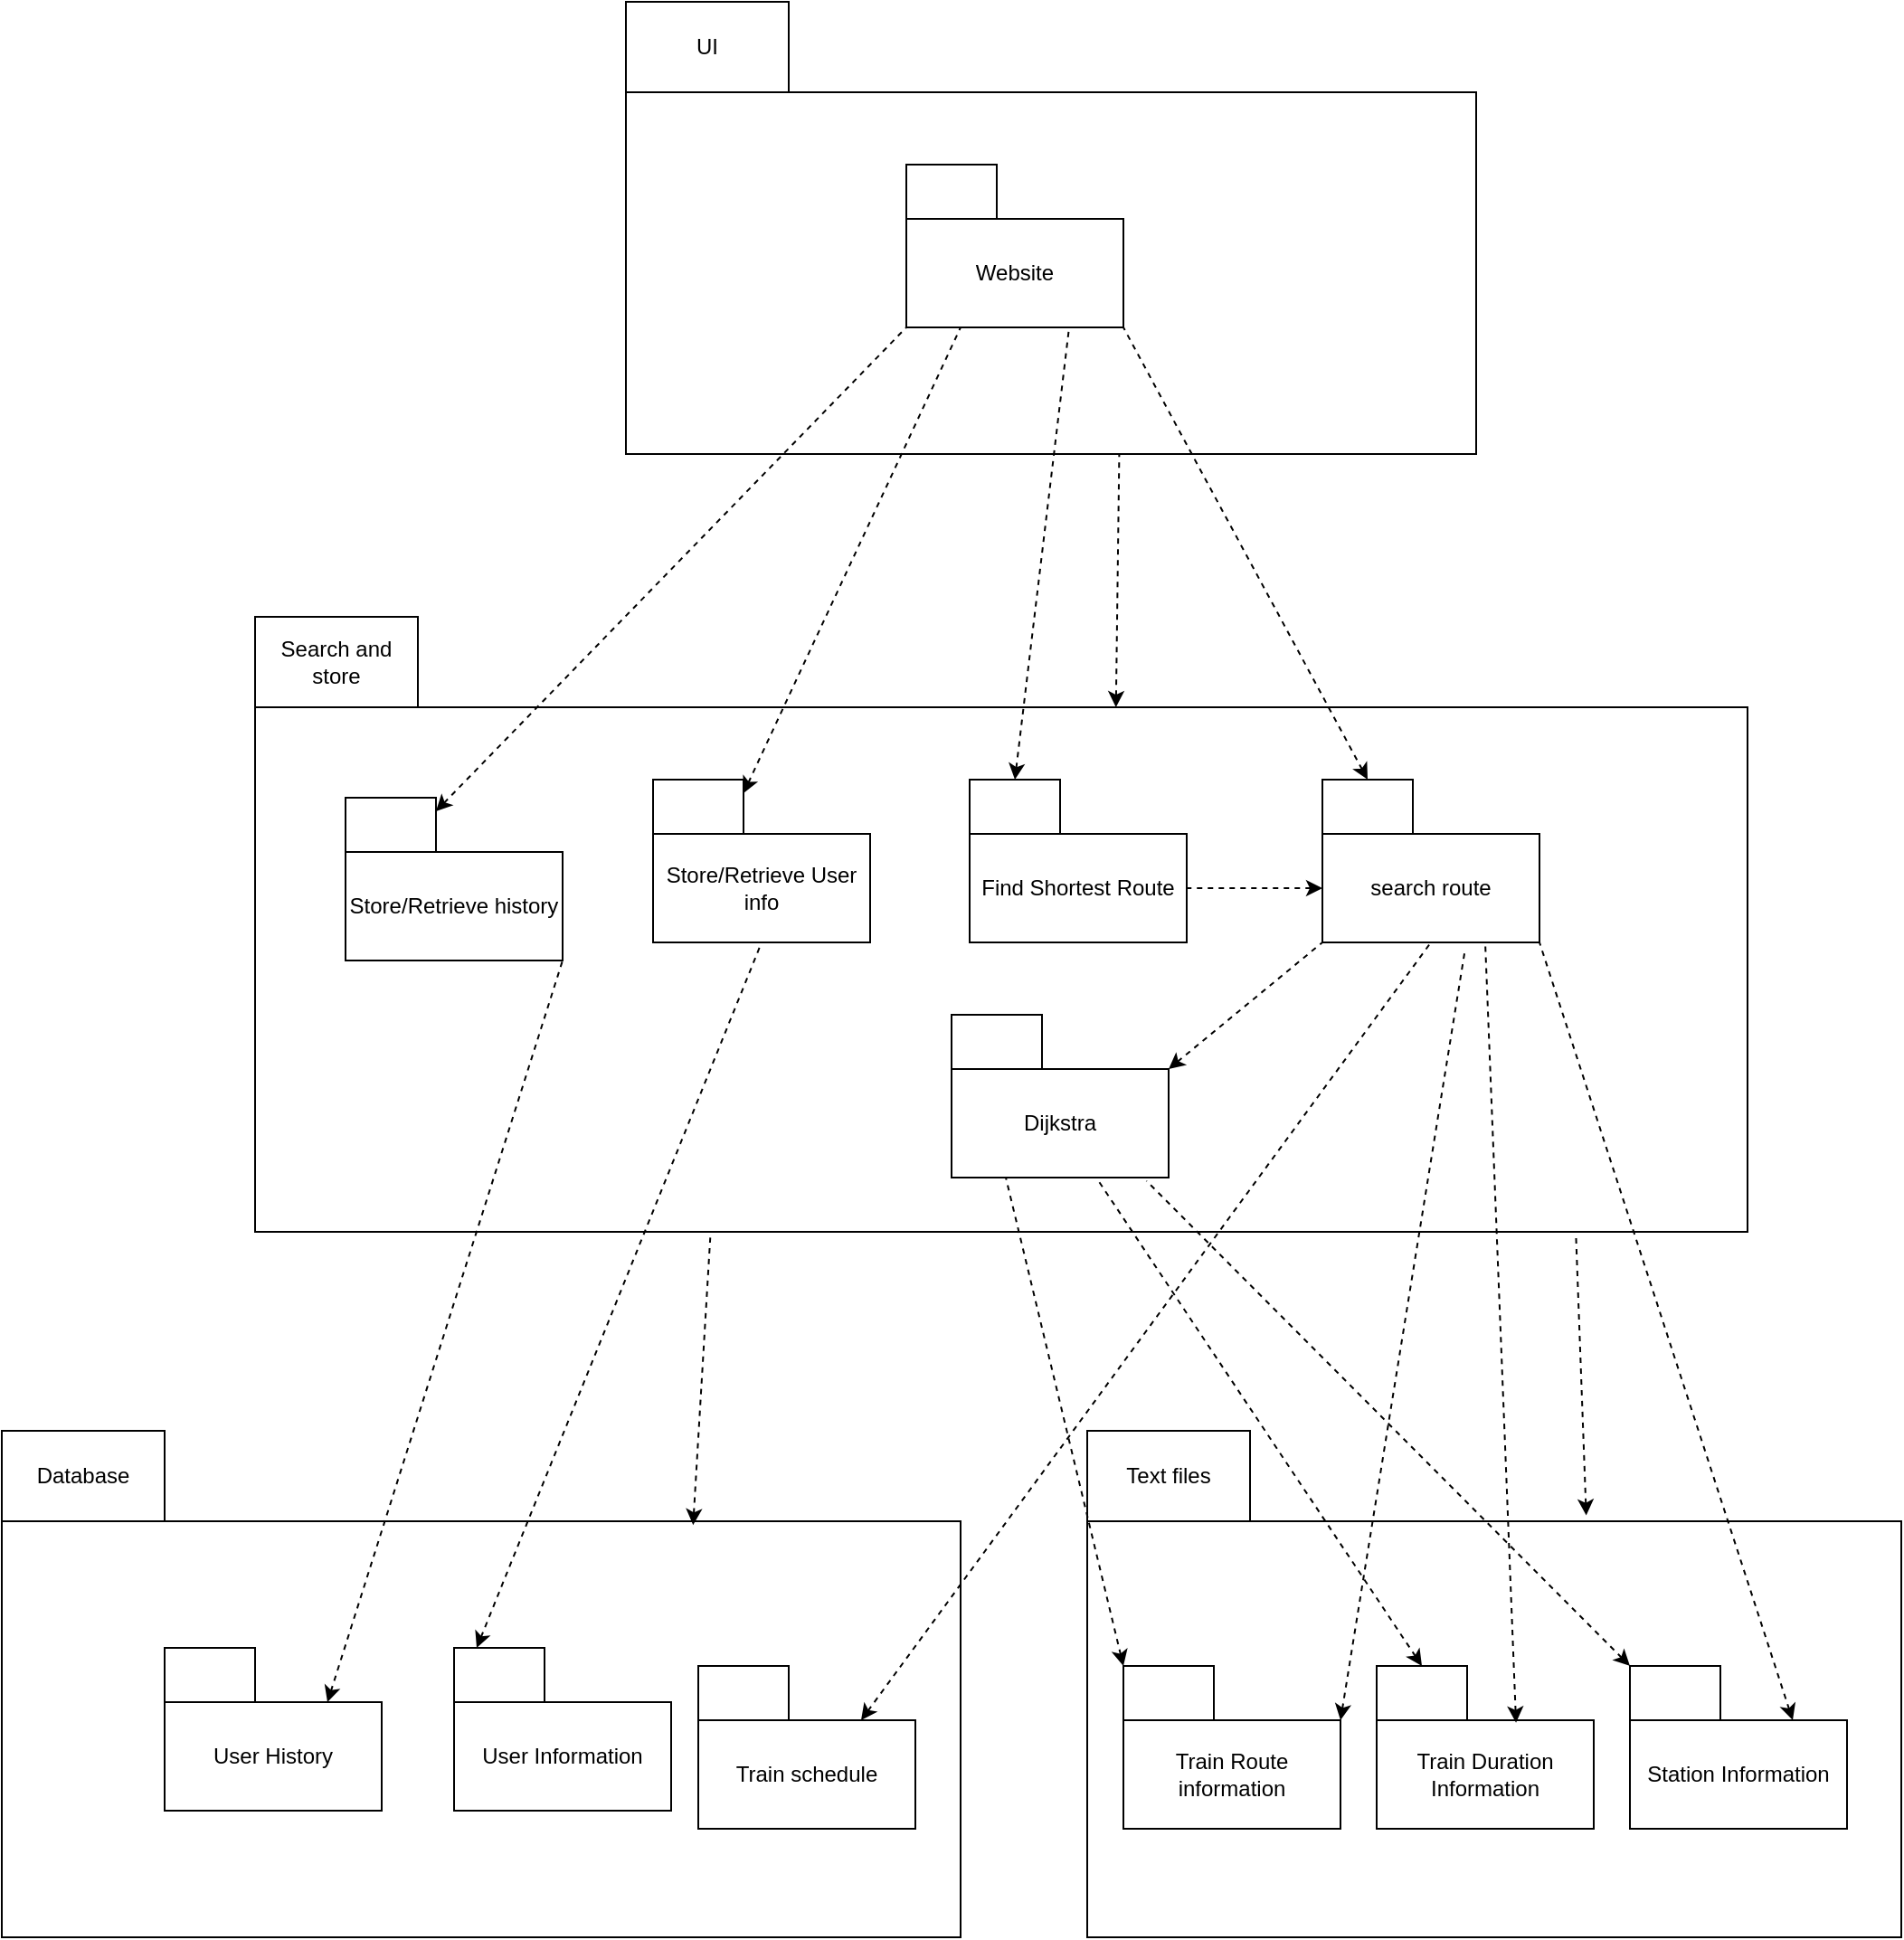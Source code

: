 <mxfile version="13.9.9" type="device"><diagram id="thHaN0kDnwWdaNwwGyCH" name="Page-1"><mxGraphModel dx="1874" dy="584" grid="1" gridSize="10" guides="1" tooltips="1" connect="1" arrows="1" fold="1" page="1" pageScale="1" pageWidth="850" pageHeight="1100" math="0" shadow="0"><root><mxCell id="0"/><mxCell id="1" parent="0"/><mxCell id="pZtaFY6PpdiW1DpcELh4-3" value="" style="rounded=0;whiteSpace=wrap;html=1;" parent="1" vertex="1"><mxGeometry x="-245" y="60" width="470" height="200" as="geometry"/></mxCell><mxCell id="pZtaFY6PpdiW1DpcELh4-4" value="UI" style="rounded=0;whiteSpace=wrap;html=1;" parent="1" vertex="1"><mxGeometry x="-245" y="10" width="90" height="50" as="geometry"/></mxCell><mxCell id="pZtaFY6PpdiW1DpcELh4-5" value="" style="rounded=0;whiteSpace=wrap;html=1;" parent="1" vertex="1"><mxGeometry x="-450" y="400" width="825" height="290" as="geometry"/></mxCell><mxCell id="pZtaFY6PpdiW1DpcELh4-6" value="Search and store" style="rounded=0;whiteSpace=wrap;html=1;" parent="1" vertex="1"><mxGeometry x="-450" y="350" width="90" height="50" as="geometry"/></mxCell><mxCell id="pZtaFY6PpdiW1DpcELh4-7" value="" style="rounded=0;whiteSpace=wrap;html=1;" parent="1" vertex="1"><mxGeometry x="-590" y="850" width="530" height="230" as="geometry"/></mxCell><mxCell id="pZtaFY6PpdiW1DpcELh4-8" value="Database" style="rounded=0;whiteSpace=wrap;html=1;" parent="1" vertex="1"><mxGeometry x="-590" y="800" width="90" height="50" as="geometry"/></mxCell><mxCell id="pZtaFY6PpdiW1DpcELh4-17" value="Find Shortest Route" style="rounded=0;whiteSpace=wrap;html=1;" parent="1" vertex="1"><mxGeometry x="-55" y="470" width="120" height="60" as="geometry"/></mxCell><mxCell id="pZtaFY6PpdiW1DpcELh4-18" value="" style="rounded=0;whiteSpace=wrap;html=1;" parent="1" vertex="1"><mxGeometry x="-55" y="440" width="50" height="30" as="geometry"/></mxCell><mxCell id="pZtaFY6PpdiW1DpcELh4-22" value="" style="rounded=0;whiteSpace=wrap;html=1;" parent="1" vertex="1"><mxGeometry x="140" y="440" width="50" height="30" as="geometry"/></mxCell><mxCell id="pZtaFY6PpdiW1DpcELh4-25" value="Store/Retrieve User info" style="rounded=0;whiteSpace=wrap;html=1;" parent="1" vertex="1"><mxGeometry x="-230" y="470" width="120" height="60" as="geometry"/></mxCell><mxCell id="pZtaFY6PpdiW1DpcELh4-26" value="" style="rounded=0;whiteSpace=wrap;html=1;" parent="1" vertex="1"><mxGeometry x="-230" y="440" width="50" height="30" as="geometry"/></mxCell><mxCell id="pZtaFY6PpdiW1DpcELh4-29" value="Dijkstra" style="rounded=0;whiteSpace=wrap;html=1;" parent="1" vertex="1"><mxGeometry x="-65" y="600" width="120" height="60" as="geometry"/></mxCell><mxCell id="pZtaFY6PpdiW1DpcELh4-30" value="" style="rounded=0;whiteSpace=wrap;html=1;" parent="1" vertex="1"><mxGeometry x="-65" y="570" width="50" height="30" as="geometry"/></mxCell><mxCell id="pZtaFY6PpdiW1DpcELh4-33" value="search route" style="rounded=0;whiteSpace=wrap;html=1;" parent="1" vertex="1"><mxGeometry x="140" y="470" width="120" height="60" as="geometry"/></mxCell><mxCell id="pZtaFY6PpdiW1DpcELh4-34" value="" style="rounded=0;whiteSpace=wrap;html=1;" parent="1" vertex="1"><mxGeometry x="-90" y="100" width="50" height="30" as="geometry"/></mxCell><mxCell id="pZtaFY6PpdiW1DpcELh4-35" value="Website" style="rounded=0;whiteSpace=wrap;html=1;" parent="1" vertex="1"><mxGeometry x="-90" y="130" width="120" height="60" as="geometry"/></mxCell><mxCell id="pZtaFY6PpdiW1DpcELh4-36" value="" style="endArrow=none;dashed=1;html=1;entryX=1;entryY=1;entryDx=0;entryDy=0;exitX=0.5;exitY=0;exitDx=0;exitDy=0;horizontal=1;endFill=0;startArrow=classic;startFill=1;" parent="1" source="pZtaFY6PpdiW1DpcELh4-22" target="pZtaFY6PpdiW1DpcELh4-35" edge="1"><mxGeometry width="50" height="50" relative="1" as="geometry"><mxPoint x="65" y="380" as="sourcePoint"/><mxPoint x="25" y="370" as="targetPoint"/></mxGeometry></mxCell><mxCell id="pZtaFY6PpdiW1DpcELh4-37" value="" style="endArrow=none;dashed=1;html=1;entryX=0.75;entryY=1;entryDx=0;entryDy=0;exitX=0.5;exitY=0;exitDx=0;exitDy=0;horizontal=1;endFill=0;startArrow=classic;startFill=1;" parent="1" source="pZtaFY6PpdiW1DpcELh4-18" target="pZtaFY6PpdiW1DpcELh4-35" edge="1"><mxGeometry width="50" height="50" relative="1" as="geometry"><mxPoint x="60" y="440" as="sourcePoint"/><mxPoint x="5" y="200" as="targetPoint"/></mxGeometry></mxCell><mxCell id="pZtaFY6PpdiW1DpcELh4-38" value="" style="endArrow=none;dashed=1;html=1;entryX=1;entryY=0.5;entryDx=0;entryDy=0;horizontal=1;endFill=0;startArrow=classic;startFill=1;" parent="1" source="pZtaFY6PpdiW1DpcELh4-33" target="pZtaFY6PpdiW1DpcELh4-17" edge="1"><mxGeometry width="50" height="50" relative="1" as="geometry"><mxPoint x="75" y="790" as="sourcePoint"/><mxPoint x="-35" y="550" as="targetPoint"/></mxGeometry></mxCell><mxCell id="pZtaFY6PpdiW1DpcELh4-39" value="" style="endArrow=none;dashed=1;html=1;entryX=0;entryY=1;entryDx=0;entryDy=0;horizontal=1;endFill=0;startArrow=classic;startFill=1;exitX=1;exitY=0;exitDx=0;exitDy=0;" parent="1" source="pZtaFY6PpdiW1DpcELh4-29" target="pZtaFY6PpdiW1DpcELh4-33" edge="1"><mxGeometry width="50" height="50" relative="1" as="geometry"><mxPoint x="180" y="584.41" as="sourcePoint"/><mxPoint x="105" y="584.41" as="targetPoint"/></mxGeometry></mxCell><mxCell id="pZtaFY6PpdiW1DpcELh4-40" value="" style="endArrow=none;dashed=1;html=1;entryX=0.5;entryY=1;entryDx=0;entryDy=0;horizontal=1;endFill=0;startArrow=classic;startFill=1;exitX=0.75;exitY=0;exitDx=0;exitDy=0;" parent="1" source="pZtaFY6PpdiW1DpcELh4-43" target="pZtaFY6PpdiW1DpcELh4-33" edge="1"><mxGeometry width="50" height="50" relative="1" as="geometry"><mxPoint x="115" y="610" as="sourcePoint"/><mxPoint x="150" y="540" as="targetPoint"/></mxGeometry></mxCell><mxCell id="pZtaFY6PpdiW1DpcELh4-41" value="User Information" style="rounded=0;whiteSpace=wrap;html=1;" parent="1" vertex="1"><mxGeometry x="-340" y="950" width="120" height="60" as="geometry"/></mxCell><mxCell id="pZtaFY6PpdiW1DpcELh4-42" value="" style="rounded=0;whiteSpace=wrap;html=1;" parent="1" vertex="1"><mxGeometry x="-340" y="920" width="50" height="30" as="geometry"/></mxCell><mxCell id="pZtaFY6PpdiW1DpcELh4-43" value="Train schedule" style="rounded=0;whiteSpace=wrap;html=1;" parent="1" vertex="1"><mxGeometry x="-205" y="960" width="120" height="60" as="geometry"/></mxCell><mxCell id="pZtaFY6PpdiW1DpcELh4-44" value="" style="rounded=0;whiteSpace=wrap;html=1;" parent="1" vertex="1"><mxGeometry x="-205" y="930" width="50" height="30" as="geometry"/></mxCell><mxCell id="pZtaFY6PpdiW1DpcELh4-47" value="" style="endArrow=none;dashed=1;html=1;exitX=1;exitY=0.25;exitDx=0;exitDy=0;horizontal=1;endFill=0;startArrow=classic;startFill=1;entryX=0.25;entryY=1;entryDx=0;entryDy=0;" parent="1" source="pZtaFY6PpdiW1DpcELh4-26" target="pZtaFY6PpdiW1DpcELh4-35" edge="1"><mxGeometry width="50" height="50" relative="1" as="geometry"><mxPoint x="-140" y="450" as="sourcePoint"/><mxPoint x="65" y="210" as="targetPoint"/></mxGeometry></mxCell><mxCell id="pZtaFY6PpdiW1DpcELh4-49" value="" style="endArrow=none;dashed=1;html=1;entryX=0.5;entryY=1;entryDx=0;entryDy=0;horizontal=1;endFill=0;startArrow=classic;startFill=1;exitX=0.25;exitY=0;exitDx=0;exitDy=0;" parent="1" source="pZtaFY6PpdiW1DpcELh4-42" target="pZtaFY6PpdiW1DpcELh4-25" edge="1"><mxGeometry width="50" height="50" relative="1" as="geometry"><mxPoint x="-102.5" y="930" as="sourcePoint"/><mxPoint x="-130" y="540" as="targetPoint"/></mxGeometry></mxCell><mxCell id="pZtaFY6PpdiW1DpcELh4-50" value="" style="endArrow=none;dashed=1;html=1;entryX=0.305;entryY=1.011;entryDx=0;entryDy=0;horizontal=1;endFill=0;startArrow=classic;startFill=1;exitX=0.721;exitY=0.009;exitDx=0;exitDy=0;exitPerimeter=0;entryPerimeter=0;" parent="1" source="pZtaFY6PpdiW1DpcELh4-7" target="pZtaFY6PpdiW1DpcELh4-5" edge="1"><mxGeometry width="50" height="50" relative="1" as="geometry"><mxPoint x="-140.83" y="840" as="sourcePoint"/><mxPoint x="-140.83" y="690.0" as="targetPoint"/></mxGeometry></mxCell><mxCell id="pZtaFY6PpdiW1DpcELh4-51" value="" style="endArrow=none;dashed=1;html=1;horizontal=1;endFill=0;startArrow=classic;startFill=1;" parent="1" edge="1"><mxGeometry width="50" height="50" relative="1" as="geometry"><mxPoint x="25.883" y="400" as="sourcePoint"/><mxPoint x="27.701" y="260" as="targetPoint"/></mxGeometry></mxCell><mxCell id="1HXoY-WPikzpDwdkmpYZ-2" value="User History" style="rounded=0;whiteSpace=wrap;html=1;" parent="1" vertex="1"><mxGeometry x="-500" y="950" width="120" height="60" as="geometry"/></mxCell><mxCell id="1HXoY-WPikzpDwdkmpYZ-3" value="" style="rounded=0;whiteSpace=wrap;html=1;" parent="1" vertex="1"><mxGeometry x="-500" y="920" width="50" height="30" as="geometry"/></mxCell><mxCell id="1HXoY-WPikzpDwdkmpYZ-5" value="Store/Retrieve history" style="rounded=0;whiteSpace=wrap;html=1;" parent="1" vertex="1"><mxGeometry x="-400" y="480" width="120" height="60" as="geometry"/></mxCell><mxCell id="1HXoY-WPikzpDwdkmpYZ-6" value="" style="rounded=0;whiteSpace=wrap;html=1;" parent="1" vertex="1"><mxGeometry x="-400" y="450" width="50" height="30" as="geometry"/></mxCell><mxCell id="1HXoY-WPikzpDwdkmpYZ-9" value="" style="endArrow=none;dashed=1;html=1;exitX=1;exitY=0.25;exitDx=0;exitDy=0;horizontal=1;endFill=0;startArrow=classic;startFill=1;entryX=0;entryY=1;entryDx=0;entryDy=0;" parent="1" source="1HXoY-WPikzpDwdkmpYZ-6" target="pZtaFY6PpdiW1DpcELh4-35" edge="1"><mxGeometry width="50" height="50" relative="1" as="geometry"><mxPoint x="-275" y="457.5" as="sourcePoint"/><mxPoint x="-50" y="200" as="targetPoint"/></mxGeometry></mxCell><mxCell id="1HXoY-WPikzpDwdkmpYZ-10" value="" style="endArrow=none;dashed=1;html=1;entryX=1;entryY=1;entryDx=0;entryDy=0;horizontal=1;endFill=0;startArrow=classic;startFill=1;exitX=0.75;exitY=0;exitDx=0;exitDy=0;" parent="1" source="1HXoY-WPikzpDwdkmpYZ-2" target="1HXoY-WPikzpDwdkmpYZ-5" edge="1"><mxGeometry width="50" height="50" relative="1" as="geometry"><mxPoint x="-77.5" y="920" as="sourcePoint"/><mxPoint x="-265" y="540" as="targetPoint"/></mxGeometry></mxCell><mxCell id="1HXoY-WPikzpDwdkmpYZ-13" value="" style="rounded=0;whiteSpace=wrap;html=1;" parent="1" vertex="1"><mxGeometry x="10" y="850" width="450" height="230" as="geometry"/></mxCell><mxCell id="1HXoY-WPikzpDwdkmpYZ-14" value="Text files" style="rounded=0;whiteSpace=wrap;html=1;" parent="1" vertex="1"><mxGeometry x="10" y="800" width="90" height="50" as="geometry"/></mxCell><mxCell id="1HXoY-WPikzpDwdkmpYZ-16" value="Train Route information" style="rounded=0;whiteSpace=wrap;html=1;" parent="1" vertex="1"><mxGeometry x="30" y="960" width="120" height="60" as="geometry"/></mxCell><mxCell id="1HXoY-WPikzpDwdkmpYZ-17" value="" style="rounded=0;whiteSpace=wrap;html=1;" parent="1" vertex="1"><mxGeometry x="30" y="930" width="50" height="30" as="geometry"/></mxCell><mxCell id="1HXoY-WPikzpDwdkmpYZ-18" value="Train Duration Information" style="rounded=0;whiteSpace=wrap;html=1;" parent="1" vertex="1"><mxGeometry x="170" y="960" width="120" height="60" as="geometry"/></mxCell><mxCell id="1HXoY-WPikzpDwdkmpYZ-19" value="" style="rounded=0;whiteSpace=wrap;html=1;" parent="1" vertex="1"><mxGeometry x="170" y="930" width="50" height="30" as="geometry"/></mxCell><mxCell id="1HXoY-WPikzpDwdkmpYZ-20" value="Station Information" style="rounded=0;whiteSpace=wrap;html=1;" parent="1" vertex="1"><mxGeometry x="310" y="960" width="120" height="60" as="geometry"/></mxCell><mxCell id="1HXoY-WPikzpDwdkmpYZ-21" value="" style="rounded=0;whiteSpace=wrap;html=1;" parent="1" vertex="1"><mxGeometry x="310" y="930" width="50" height="30" as="geometry"/></mxCell><mxCell id="1HXoY-WPikzpDwdkmpYZ-22" value="" style="endArrow=none;dashed=1;html=1;entryX=0.658;entryY=1.056;entryDx=0;entryDy=0;horizontal=1;endFill=0;startArrow=classic;startFill=1;exitX=1;exitY=0;exitDx=0;exitDy=0;entryPerimeter=0;" parent="1" source="1HXoY-WPikzpDwdkmpYZ-16" target="pZtaFY6PpdiW1DpcELh4-33" edge="1"><mxGeometry width="50" height="50" relative="1" as="geometry"><mxPoint x="35" y="970" as="sourcePoint"/><mxPoint x="210" y="540" as="targetPoint"/></mxGeometry></mxCell><mxCell id="1HXoY-WPikzpDwdkmpYZ-23" value="" style="endArrow=none;dashed=1;html=1;entryX=0.75;entryY=1;entryDx=0;entryDy=0;horizontal=1;endFill=0;startArrow=classic;startFill=1;exitX=0.642;exitY=0.022;exitDx=0;exitDy=0;exitPerimeter=0;" parent="1" source="1HXoY-WPikzpDwdkmpYZ-18" target="pZtaFY6PpdiW1DpcELh4-33" edge="1"><mxGeometry width="50" height="50" relative="1" as="geometry"><mxPoint x="300" y="970" as="sourcePoint"/><mxPoint x="228.96" y="543.36" as="targetPoint"/></mxGeometry></mxCell><mxCell id="1HXoY-WPikzpDwdkmpYZ-24" value="" style="endArrow=none;dashed=1;html=1;entryX=1;entryY=1;entryDx=0;entryDy=0;horizontal=1;endFill=0;startArrow=classic;startFill=1;exitX=0.75;exitY=0;exitDx=0;exitDy=0;" parent="1" source="1HXoY-WPikzpDwdkmpYZ-20" target="pZtaFY6PpdiW1DpcELh4-33" edge="1"><mxGeometry width="50" height="50" relative="1" as="geometry"><mxPoint x="310" y="980" as="sourcePoint"/><mxPoint x="238.96" y="553.36" as="targetPoint"/></mxGeometry></mxCell><mxCell id="1HXoY-WPikzpDwdkmpYZ-25" value="" style="endArrow=none;dashed=1;html=1;entryX=0.25;entryY=1;entryDx=0;entryDy=0;horizontal=1;endFill=0;startArrow=classic;startFill=1;exitX=0;exitY=0;exitDx=0;exitDy=0;" parent="1" source="1HXoY-WPikzpDwdkmpYZ-17" target="pZtaFY6PpdiW1DpcELh4-29" edge="1"><mxGeometry width="50" height="50" relative="1" as="geometry"><mxPoint x="-17.5" y="940" as="sourcePoint"/><mxPoint x="5" y="670" as="targetPoint"/></mxGeometry></mxCell><mxCell id="1HXoY-WPikzpDwdkmpYZ-27" value="" style="endArrow=none;dashed=1;html=1;horizontal=1;endFill=0;startArrow=classic;startFill=1;exitX=0.5;exitY=0;exitDx=0;exitDy=0;" parent="1" source="1HXoY-WPikzpDwdkmpYZ-19" target="pZtaFY6PpdiW1DpcELh4-29" edge="1"><mxGeometry width="50" height="50" relative="1" as="geometry"><mxPoint x="180" y="940" as="sourcePoint"/><mxPoint x="35" y="670" as="targetPoint"/></mxGeometry></mxCell><mxCell id="1HXoY-WPikzpDwdkmpYZ-28" value="" style="endArrow=none;dashed=1;html=1;entryX=0.885;entryY=1.002;entryDx=0;entryDy=0;horizontal=1;endFill=0;startArrow=classic;startFill=1;entryPerimeter=0;exitX=0.613;exitY=-0.014;exitDx=0;exitDy=0;exitPerimeter=0;" parent="1" source="1HXoY-WPikzpDwdkmpYZ-13" target="pZtaFY6PpdiW1DpcELh4-5" edge="1"><mxGeometry width="50" height="50" relative="1" as="geometry"><mxPoint x="190" y="950" as="sourcePoint"/><mxPoint x="45" y="680" as="targetPoint"/></mxGeometry></mxCell><mxCell id="heCVDh4eaiD_J1G2fOZW-1" value="" style="endArrow=none;dashed=1;html=1;horizontal=1;endFill=0;startArrow=classic;startFill=1;exitX=0;exitY=0;exitDx=0;exitDy=0;entryX=0.898;entryY=1.03;entryDx=0;entryDy=0;entryPerimeter=0;" edge="1" parent="1" source="1HXoY-WPikzpDwdkmpYZ-21" target="pZtaFY6PpdiW1DpcELh4-29"><mxGeometry width="50" height="50" relative="1" as="geometry"><mxPoint x="205" y="940" as="sourcePoint"/><mxPoint x="25" y="670" as="targetPoint"/></mxGeometry></mxCell></root></mxGraphModel></diagram></mxfile>